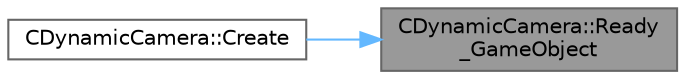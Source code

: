 digraph "CDynamicCamera::Ready_GameObject"
{
 // LATEX_PDF_SIZE
  bgcolor="transparent";
  edge [fontname=Helvetica,fontsize=10,labelfontname=Helvetica,labelfontsize=10];
  node [fontname=Helvetica,fontsize=10,shape=box,height=0.2,width=0.4];
  rankdir="RL";
  Node1 [id="Node000001",label="CDynamicCamera::Ready\l_GameObject",height=0.2,width=0.4,color="gray40", fillcolor="grey60", style="filled", fontcolor="black",tooltip=" "];
  Node1 -> Node2 [id="edge1_Node000001_Node000002",dir="back",color="steelblue1",style="solid",tooltip=" "];
  Node2 [id="Node000002",label="CDynamicCamera::Create",height=0.2,width=0.4,color="grey40", fillcolor="white", style="filled",URL="$class_c_dynamic_camera.html#a80770a2e8e7a03f3f46b8baa4de0beea",tooltip=" "];
}
